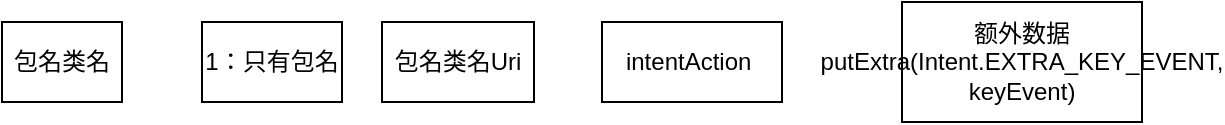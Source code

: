 <mxfile version="12.8.2" type="github">
  <diagram id="epvcNGvbh02QtZAVjntg" name="第 1 页">
    <mxGraphModel dx="1313" dy="788" grid="1" gridSize="10" guides="1" tooltips="1" connect="1" arrows="1" fold="1" page="1" pageScale="1" pageWidth="827" pageHeight="1169" math="0" shadow="0">
      <root>
        <mxCell id="0" />
        <mxCell id="1" parent="0" />
        <mxCell id="C9qiPQPoezqdPZaxFEtF-1" value="1：只有包名" style="rounded=0;whiteSpace=wrap;html=1;" vertex="1" parent="1">
          <mxGeometry x="250" y="130" width="70" height="40" as="geometry" />
        </mxCell>
        <mxCell id="C9qiPQPoezqdPZaxFEtF-2" value="包名类名" style="rounded=0;whiteSpace=wrap;html=1;" vertex="1" parent="1">
          <mxGeometry x="150" y="130" width="60" height="40" as="geometry" />
        </mxCell>
        <mxCell id="C9qiPQPoezqdPZaxFEtF-3" value="包名类名Uri" style="rounded=0;whiteSpace=wrap;html=1;" vertex="1" parent="1">
          <mxGeometry x="340" y="130" width="76" height="40" as="geometry" />
        </mxCell>
        <mxCell id="C9qiPQPoezqdPZaxFEtF-4" value="intentAction&amp;nbsp;" style="rounded=0;whiteSpace=wrap;html=1;" vertex="1" parent="1">
          <mxGeometry x="450" y="130" width="90" height="40" as="geometry" />
        </mxCell>
        <mxCell id="C9qiPQPoezqdPZaxFEtF-5" value="额外数据&lt;br&gt;putExtra(Intent.EXTRA_KEY_EVENT, keyEvent)" style="rounded=0;whiteSpace=wrap;html=1;" vertex="1" parent="1">
          <mxGeometry x="600" y="120" width="120" height="60" as="geometry" />
        </mxCell>
      </root>
    </mxGraphModel>
  </diagram>
</mxfile>
